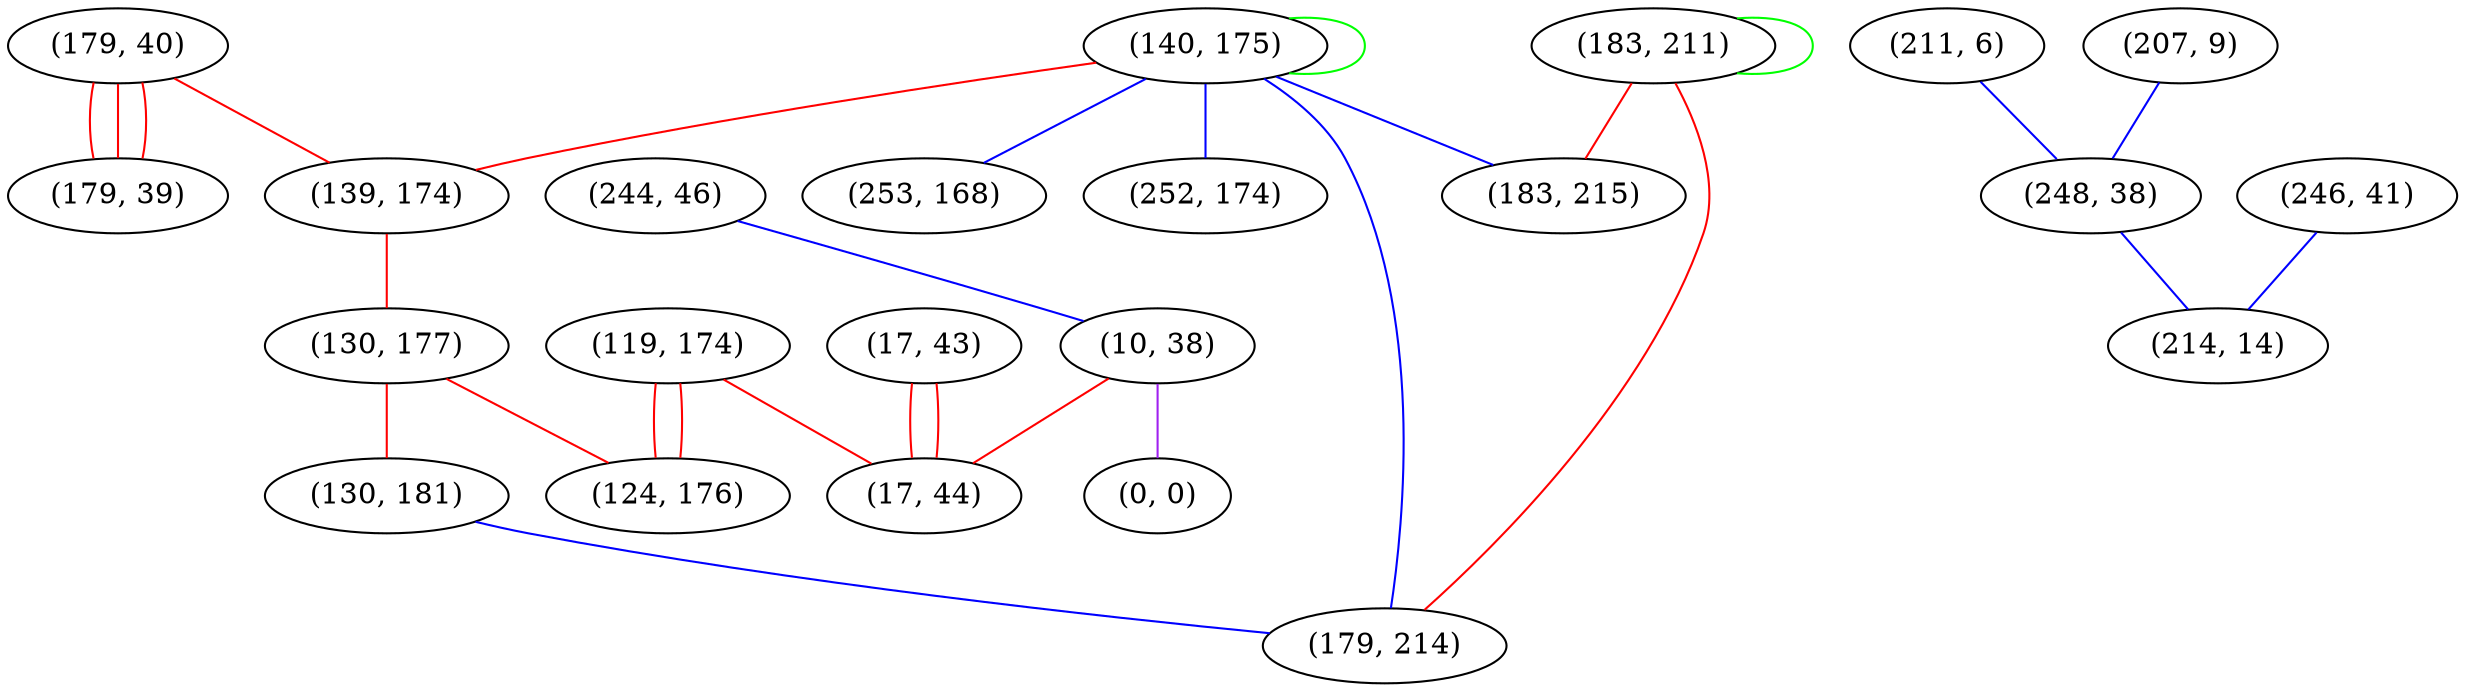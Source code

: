 graph "" {
"(179, 40)";
"(140, 175)";
"(211, 6)";
"(17, 43)";
"(119, 174)";
"(244, 46)";
"(253, 168)";
"(179, 39)";
"(10, 38)";
"(139, 174)";
"(207, 9)";
"(130, 177)";
"(183, 211)";
"(0, 0)";
"(124, 176)";
"(248, 38)";
"(130, 181)";
"(183, 215)";
"(246, 41)";
"(252, 174)";
"(17, 44)";
"(214, 14)";
"(179, 214)";
"(179, 40)" -- "(179, 39)"  [color=red, key=0, weight=1];
"(179, 40)" -- "(179, 39)"  [color=red, key=1, weight=1];
"(179, 40)" -- "(179, 39)"  [color=red, key=2, weight=1];
"(179, 40)" -- "(139, 174)"  [color=red, key=0, weight=1];
"(140, 175)" -- "(140, 175)"  [color=green, key=0, weight=2];
"(140, 175)" -- "(139, 174)"  [color=red, key=0, weight=1];
"(140, 175)" -- "(253, 168)"  [color=blue, key=0, weight=3];
"(140, 175)" -- "(183, 215)"  [color=blue, key=0, weight=3];
"(140, 175)" -- "(252, 174)"  [color=blue, key=0, weight=3];
"(140, 175)" -- "(179, 214)"  [color=blue, key=0, weight=3];
"(211, 6)" -- "(248, 38)"  [color=blue, key=0, weight=3];
"(17, 43)" -- "(17, 44)"  [color=red, key=0, weight=1];
"(17, 43)" -- "(17, 44)"  [color=red, key=1, weight=1];
"(119, 174)" -- "(17, 44)"  [color=red, key=0, weight=1];
"(119, 174)" -- "(124, 176)"  [color=red, key=0, weight=1];
"(119, 174)" -- "(124, 176)"  [color=red, key=1, weight=1];
"(244, 46)" -- "(10, 38)"  [color=blue, key=0, weight=3];
"(10, 38)" -- "(0, 0)"  [color=purple, key=0, weight=4];
"(10, 38)" -- "(17, 44)"  [color=red, key=0, weight=1];
"(139, 174)" -- "(130, 177)"  [color=red, key=0, weight=1];
"(207, 9)" -- "(248, 38)"  [color=blue, key=0, weight=3];
"(130, 177)" -- "(130, 181)"  [color=red, key=0, weight=1];
"(130, 177)" -- "(124, 176)"  [color=red, key=0, weight=1];
"(183, 211)" -- "(183, 211)"  [color=green, key=0, weight=2];
"(183, 211)" -- "(183, 215)"  [color=red, key=0, weight=1];
"(183, 211)" -- "(179, 214)"  [color=red, key=0, weight=1];
"(248, 38)" -- "(214, 14)"  [color=blue, key=0, weight=3];
"(130, 181)" -- "(179, 214)"  [color=blue, key=0, weight=3];
"(246, 41)" -- "(214, 14)"  [color=blue, key=0, weight=3];
}
